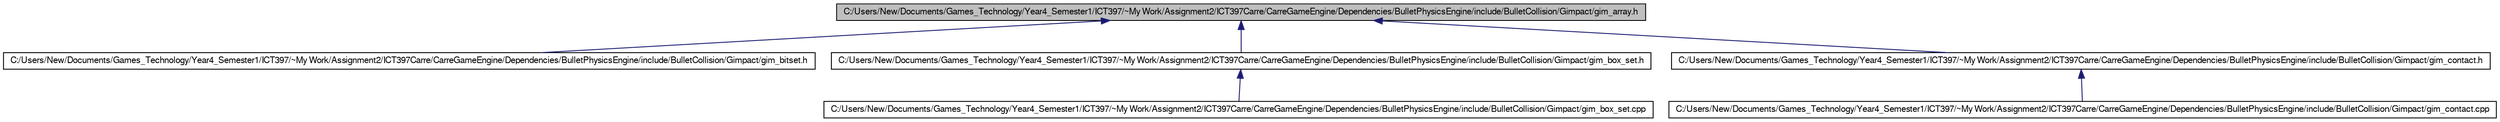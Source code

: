 digraph G
{
  bgcolor="transparent";
  edge [fontname="FreeSans",fontsize=10,labelfontname="FreeSans",labelfontsize=10];
  node [fontname="FreeSans",fontsize=10,shape=record];
  Node1 [label="C:/Users/New/Documents/Games_Technology/Year4_Semester1/ICT397/~My Work/Assignment2/ICT397Carre/CarreGameEngine/Dependencies/BulletPhysicsEngine/include/BulletCollision/Gimpact/gim_array.h",height=0.2,width=0.4,color="black", fillcolor="grey75", style="filled" fontcolor="black"];
  Node1 -> Node2 [dir=back,color="midnightblue",fontsize=10,style="solid"];
  Node2 [label="C:/Users/New/Documents/Games_Technology/Year4_Semester1/ICT397/~My Work/Assignment2/ICT397Carre/CarreGameEngine/Dependencies/BulletPhysicsEngine/include/BulletCollision/Gimpact/gim_bitset.h",height=0.2,width=0.4,color="black",URL="$gim__bitset_8h.html"];
  Node1 -> Node3 [dir=back,color="midnightblue",fontsize=10,style="solid"];
  Node3 [label="C:/Users/New/Documents/Games_Technology/Year4_Semester1/ICT397/~My Work/Assignment2/ICT397Carre/CarreGameEngine/Dependencies/BulletPhysicsEngine/include/BulletCollision/Gimpact/gim_box_set.h",height=0.2,width=0.4,color="black",URL="$gim__box__set_8h.html"];
  Node3 -> Node4 [dir=back,color="midnightblue",fontsize=10,style="solid"];
  Node4 [label="C:/Users/New/Documents/Games_Technology/Year4_Semester1/ICT397/~My Work/Assignment2/ICT397Carre/CarreGameEngine/Dependencies/BulletPhysicsEngine/include/BulletCollision/Gimpact/gim_box_set.cpp",height=0.2,width=0.4,color="black",URL="$gim__box__set_8cpp-source.html"];
  Node1 -> Node5 [dir=back,color="midnightblue",fontsize=10,style="solid"];
  Node5 [label="C:/Users/New/Documents/Games_Technology/Year4_Semester1/ICT397/~My Work/Assignment2/ICT397Carre/CarreGameEngine/Dependencies/BulletPhysicsEngine/include/BulletCollision/Gimpact/gim_contact.h",height=0.2,width=0.4,color="black",URL="$gim__contact_8h.html"];
  Node5 -> Node6 [dir=back,color="midnightblue",fontsize=10,style="solid"];
  Node6 [label="C:/Users/New/Documents/Games_Technology/Year4_Semester1/ICT397/~My Work/Assignment2/ICT397Carre/CarreGameEngine/Dependencies/BulletPhysicsEngine/include/BulletCollision/Gimpact/gim_contact.cpp",height=0.2,width=0.4,color="black",URL="$gim__contact_8cpp-source.html"];
}
